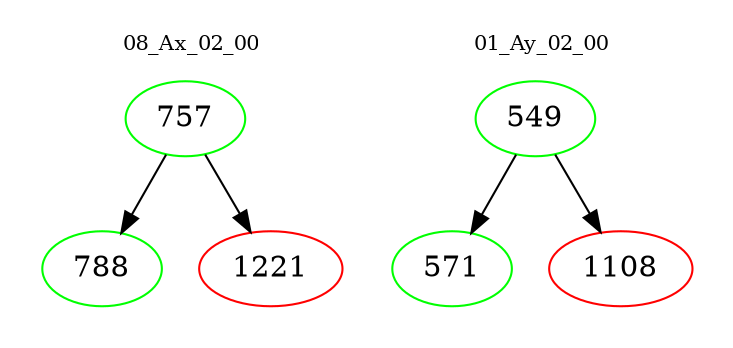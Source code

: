 digraph{
subgraph cluster_0 {
color = white
label = "08_Ax_02_00";
fontsize=10;
T0_757 [label="757", color="green"]
T0_757 -> T0_788 [color="black"]
T0_788 [label="788", color="green"]
T0_757 -> T0_1221 [color="black"]
T0_1221 [label="1221", color="red"]
}
subgraph cluster_1 {
color = white
label = "01_Ay_02_00";
fontsize=10;
T1_549 [label="549", color="green"]
T1_549 -> T1_571 [color="black"]
T1_571 [label="571", color="green"]
T1_549 -> T1_1108 [color="black"]
T1_1108 [label="1108", color="red"]
}
}
